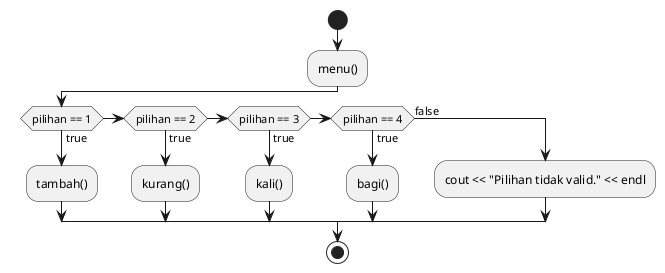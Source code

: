 @startuml
start

:menu();

if (pilihan == 1) then (true)
    :tambah();
elseif (pilihan == 2) then (true)
    :kurang();
elseif (pilihan == 3) then (true)
    :kali();
elseif (pilihan == 4) then (true)
    :bagi();
else (false)
    :cout << "Pilihan tidak valid." << endl;
endif

stop
@enduml